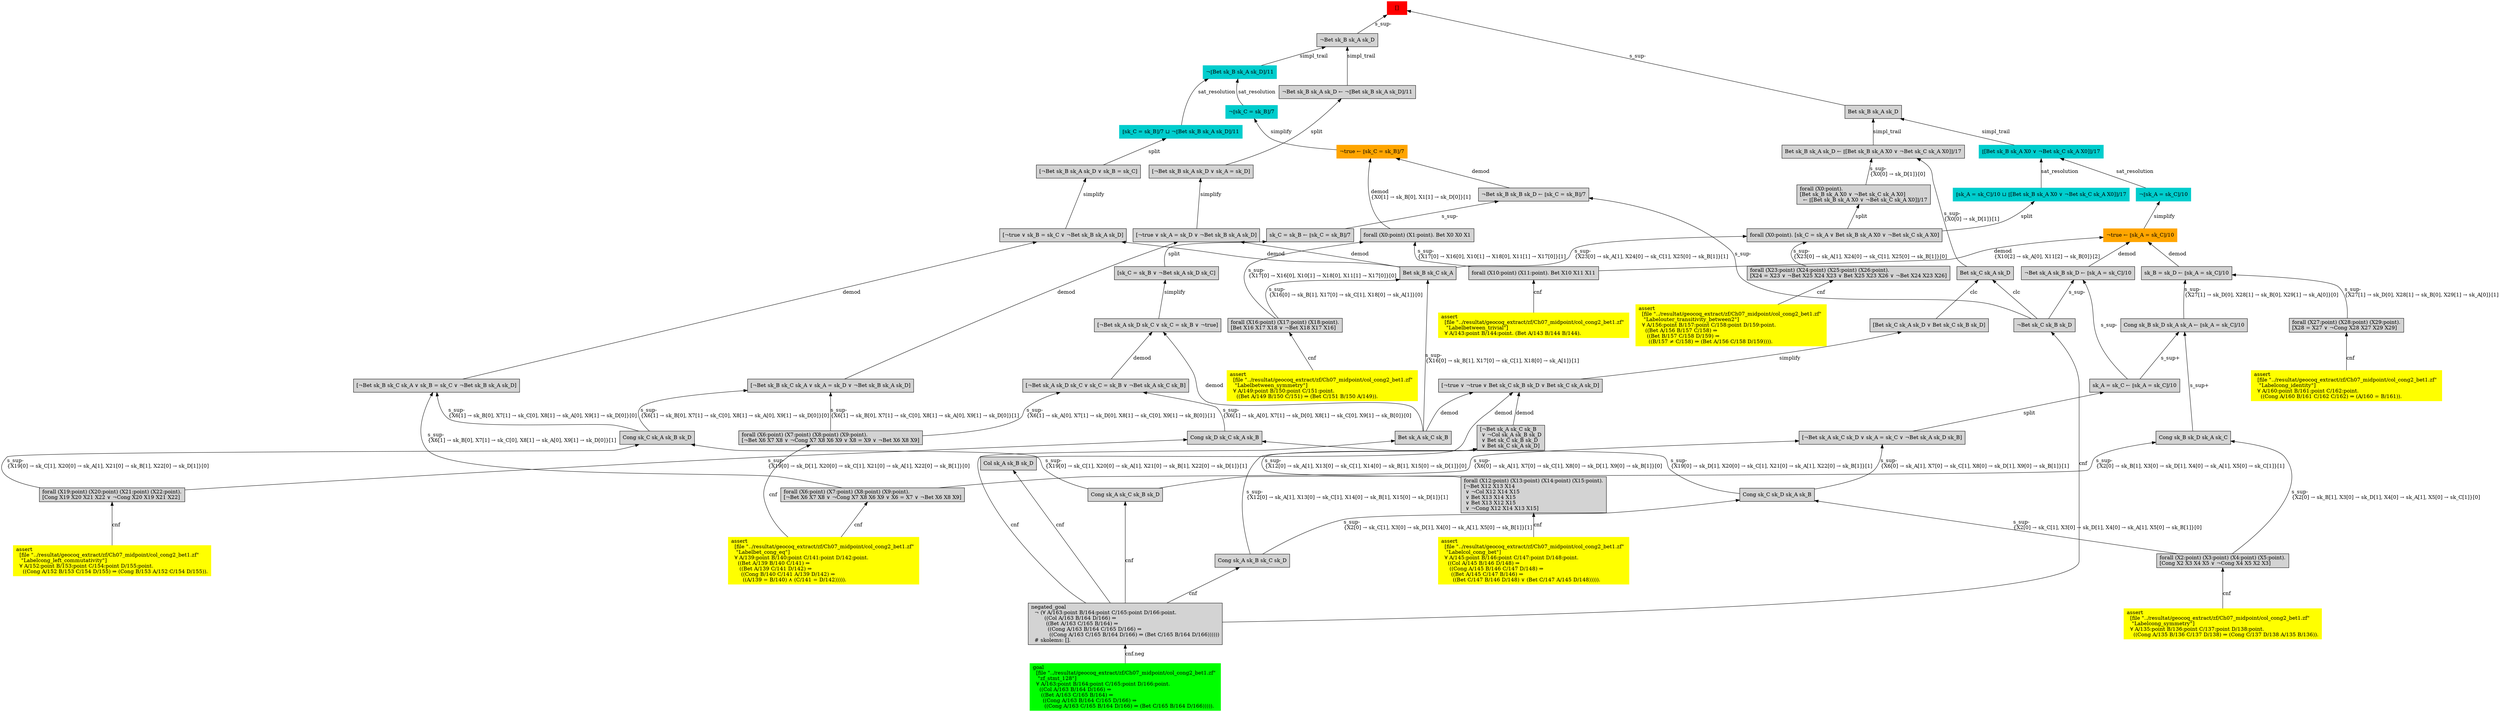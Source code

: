digraph "unsat_graph" {
  vertex_0 [color=red, label="[]", shape=box, style=filled];
  vertex_0 -> vertex_1 [label="s_sup-\l", dir="back"];
  vertex_1 [shape=box, label="¬Bet sk_B sk_A sk_D\l", style=filled];
  vertex_1 -> vertex_2 [label="simpl_trail", dir="back"];
  vertex_2 [color=cyan3, shape=box, label="¬⟦Bet sk_B sk_A sk_D⟧/11\l", style=filled];
  vertex_2 -> vertex_3 [label="sat_resolution", dir="back"];
  vertex_3 [color=cyan3, shape=box, label="¬⟦sk_C = sk_B⟧/7\l", style=filled];
  vertex_3 -> vertex_4 [label="simplify", dir="back"];
  vertex_4 [color=orange, shape=box, label="¬true ← ⟦sk_C = sk_B⟧/7\l", style=filled];
  vertex_4 -> vertex_5 [label="demod\l\{X0[1] → sk_B[0], X1[1] → sk_D[0]\}[1]\l", dir="back"];
  vertex_5 [shape=box, label="forall (X0:point) (X1:point). Bet X0 X0 X1\l", style=filled];
  vertex_5 -> vertex_6 [label="s_sup-\l\{X17[0] → X16[0], X10[1] → X18[0], X11[1] → X17[0]\}[0]\l", dir="back"];
  vertex_6 [shape=box, label="forall (X16:point) (X17:point) (X18:point).\l[Bet X16 X17 X18 ∨ ¬Bet X18 X17 X16]\l", style=filled];
  vertex_6 -> vertex_7 [label="cnf", dir="back"];
  vertex_7 [color=yellow, shape=box, label="assert\l  [file \"../resultat/geocoq_extract/zf/Ch07_midpoint/col_cong2_bet1.zf\" \l   \"Labelbetween_symmetry\"]\l  ∀ A/149:point B/150:point C/151:point.\l    ((Bet A/149 B/150 C/151) ⇒ (Bet C/151 B/150 A/149)).\l", style=filled];
  vertex_5 -> vertex_8 [label="s_sup-\l\{X17[0] → X16[0], X10[1] → X18[0], X11[1] → X17[0]\}[1]\l", dir="back"];
  vertex_8 [shape=box, label="forall (X10:point) (X11:point). Bet X10 X11 X11\l", style=filled];
  vertex_8 -> vertex_9 [label="cnf", dir="back"];
  vertex_9 [color=yellow, shape=box, label="assert\l  [file \"../resultat/geocoq_extract/zf/Ch07_midpoint/col_cong2_bet1.zf\" \l   \"Labelbetween_trivial\"]\l  ∀ A/143:point B/144:point. (Bet A/143 B/144 B/144).\l", style=filled];
  vertex_4 -> vertex_10 [label="demod", dir="back"];
  vertex_10 [shape=box, label="¬Bet sk_B sk_B sk_D ← ⟦sk_C = sk_B⟧/7\l", style=filled];
  vertex_10 -> vertex_11 [label="s_sup-\l", dir="back"];
  vertex_11 [shape=box, label="¬Bet sk_C sk_B sk_D\l", style=filled];
  vertex_11 -> vertex_12 [label="cnf", dir="back"];
  vertex_12 [shape=box, label="negated_goal\l  ¬ (∀ A/163:point B/164:point C/165:point D/166:point.\l        ((Col A/163 B/164 D/166) ⇒\l         ((Bet A/163 C/165 B/164) ⇒\l          ((Cong A/163 B/164 C/165 D/166) ⇒\l           ((Cong A/163 C/165 B/164 D/166) ⇒ (Bet C/165 B/164 D/166))))))\l  # skolems: [].\l", style=filled];
  vertex_12 -> vertex_13 [label="cnf.neg", dir="back"];
  vertex_13 [color=green, shape=box, label="goal\l  [file \"../resultat/geocoq_extract/zf/Ch07_midpoint/col_cong2_bet1.zf\" \l   \"zf_stmt_128\"]\l  ∀ A/163:point B/164:point C/165:point D/166:point.\l    ((Col A/163 B/164 D/166) ⇒\l     ((Bet A/163 C/165 B/164) ⇒\l      ((Cong A/163 B/164 C/165 D/166) ⇒\l       ((Cong A/163 C/165 B/164 D/166) ⇒ (Bet C/165 B/164 D/166))))).\l", style=filled];
  vertex_10 -> vertex_14 [label="s_sup-\l", dir="back"];
  vertex_14 [shape=box, label="sk_C = sk_B ← ⟦sk_C = sk_B⟧/7\l", style=filled];
  vertex_14 -> vertex_15 [label="split", dir="back"];
  vertex_15 [shape=box, label="[sk_C = sk_B ∨ ¬Bet sk_A sk_D sk_C]\l", style=filled];
  vertex_15 -> vertex_16 [label="simplify", dir="back"];
  vertex_16 [shape=box, label="[¬Bet sk_A sk_D sk_C ∨ sk_C = sk_B ∨ ¬true]\l", style=filled];
  vertex_16 -> vertex_17 [label="demod", dir="back"];
  vertex_17 [shape=box, label="Bet sk_A sk_C sk_B\l", style=filled];
  vertex_17 -> vertex_12 [label="cnf", dir="back"];
  vertex_16 -> vertex_18 [label="demod", dir="back"];
  vertex_18 [shape=box, label="[¬Bet sk_A sk_D sk_C ∨ sk_C = sk_B ∨ ¬Bet sk_A sk_C sk_B]\l", style=filled];
  vertex_18 -> vertex_19 [label="s_sup-\l\{X6[1] → sk_A[0], X7[1] → sk_D[0], X8[1] → sk_C[0], X9[1] → sk_B[0]\}[1]\l", dir="back"];
  vertex_19 [shape=box, label="forall (X6:point) (X7:point) (X8:point) (X9:point).\l[¬Bet X6 X7 X8 ∨ ¬Cong X7 X8 X6 X9 ∨ X8 = X9 ∨ ¬Bet X6 X8 X9]\l", style=filled];
  vertex_19 -> vertex_20 [label="cnf", dir="back"];
  vertex_20 [color=yellow, shape=box, label="assert\l  [file \"../resultat/geocoq_extract/zf/Ch07_midpoint/col_cong2_bet1.zf\" \l   \"Labelbet_cong_eq\"]\l  ∀ A/139:point B/140:point C/141:point D/142:point.\l    ((Bet A/139 B/140 C/141) ⇒\l     ((Bet A/139 C/141 D/142) ⇒\l      ((Cong B/140 C/141 A/139 D/142) ⇒\l       ((A/139 = B/140) ∧ (C/141 = D/142))))).\l", style=filled];
  vertex_18 -> vertex_21 [label="s_sup-\l\{X6[1] → sk_A[0], X7[1] → sk_D[0], X8[1] → sk_C[0], X9[1] → sk_B[0]\}[0]\l", dir="back"];
  vertex_21 [shape=box, label="Cong sk_D sk_C sk_A sk_B\l", style=filled];
  vertex_21 -> vertex_22 [label="s_sup-\l\{X19[0] → sk_D[1], X20[0] → sk_C[1], X21[0] → sk_A[1], X22[0] → sk_B[1]\}[0]\l", dir="back"];
  vertex_22 [shape=box, label="forall (X19:point) (X20:point) (X21:point) (X22:point).\l[Cong X19 X20 X21 X22 ∨ ¬Cong X20 X19 X21 X22]\l", style=filled];
  vertex_22 -> vertex_23 [label="cnf", dir="back"];
  vertex_23 [color=yellow, shape=box, label="assert\l  [file \"../resultat/geocoq_extract/zf/Ch07_midpoint/col_cong2_bet1.zf\" \l   \"Labelcong_left_commutativity\"]\l  ∀ A/152:point B/153:point C/154:point D/155:point.\l    ((Cong A/152 B/153 C/154 D/155) ⇒ (Cong B/153 A/152 C/154 D/155)).\l", style=filled];
  vertex_21 -> vertex_24 [label="s_sup-\l\{X19[0] → sk_D[1], X20[0] → sk_C[1], X21[0] → sk_A[1], X22[0] → sk_B[1]\}[1]\l", dir="back"];
  vertex_24 [shape=box, label="Cong sk_C sk_D sk_A sk_B\l", style=filled];
  vertex_24 -> vertex_25 [label="s_sup-\l\{X2[0] → sk_C[1], X3[0] → sk_D[1], X4[0] → sk_A[1], X5[0] → sk_B[1]\}[0]\l", dir="back"];
  vertex_25 [shape=box, label="forall (X2:point) (X3:point) (X4:point) (X5:point).\l[Cong X2 X3 X4 X5 ∨ ¬Cong X4 X5 X2 X3]\l", style=filled];
  vertex_25 -> vertex_26 [label="cnf", dir="back"];
  vertex_26 [color=yellow, shape=box, label="assert\l  [file \"../resultat/geocoq_extract/zf/Ch07_midpoint/col_cong2_bet1.zf\" \l   \"Labelcong_symmetry\"]\l  ∀ A/135:point B/136:point C/137:point D/138:point.\l    ((Cong A/135 B/136 C/137 D/138) ⇒ (Cong C/137 D/138 A/135 B/136)).\l", style=filled];
  vertex_24 -> vertex_27 [label="s_sup-\l\{X2[0] → sk_C[1], X3[0] → sk_D[1], X4[0] → sk_A[1], X5[0] → sk_B[1]\}[1]\l", dir="back"];
  vertex_27 [shape=box, label="Cong sk_A sk_B sk_C sk_D\l", style=filled];
  vertex_27 -> vertex_12 [label="cnf", dir="back"];
  vertex_2 -> vertex_28 [label="sat_resolution", dir="back"];
  vertex_28 [color=cyan3, shape=box, label="⟦sk_C = sk_B⟧/7 ⊔ ¬⟦Bet sk_B sk_A sk_D⟧/11\l", style=filled];
  vertex_28 -> vertex_29 [label="split", dir="back"];
  vertex_29 [shape=box, label="[¬Bet sk_B sk_A sk_D ∨ sk_B = sk_C]\l", style=filled];
  vertex_29 -> vertex_30 [label="simplify", dir="back"];
  vertex_30 [shape=box, label="[¬true ∨ sk_B = sk_C ∨ ¬Bet sk_B sk_A sk_D]\l", style=filled];
  vertex_30 -> vertex_31 [label="demod", dir="back"];
  vertex_31 [shape=box, label="Bet sk_B sk_C sk_A\l", style=filled];
  vertex_31 -> vertex_6 [label="s_sup-\l\{X16[0] → sk_B[1], X17[0] → sk_C[1], X18[0] → sk_A[1]\}[0]\l", dir="back"];
  vertex_31 -> vertex_17 [label="s_sup-\l\{X16[0] → sk_B[1], X17[0] → sk_C[1], X18[0] → sk_A[1]\}[1]\l", dir="back"];
  vertex_30 -> vertex_32 [label="demod", dir="back"];
  vertex_32 [shape=box, label="[¬Bet sk_B sk_C sk_A ∨ sk_B = sk_C ∨ ¬Bet sk_B sk_A sk_D]\l", style=filled];
  vertex_32 -> vertex_33 [label="s_sup-\l\{X6[1] → sk_B[0], X7[1] → sk_C[0], X8[1] → sk_A[0], X9[1] → sk_D[0]\}[1]\l", dir="back"];
  vertex_33 [shape=box, label="forall (X6:point) (X7:point) (X8:point) (X9:point).\l[¬Bet X6 X7 X8 ∨ ¬Cong X7 X8 X6 X9 ∨ X6 = X7 ∨ ¬Bet X6 X8 X9]\l", style=filled];
  vertex_33 -> vertex_20 [label="cnf", dir="back"];
  vertex_32 -> vertex_34 [label="s_sup-\l\{X6[1] → sk_B[0], X7[1] → sk_C[0], X8[1] → sk_A[0], X9[1] → sk_D[0]\}[0]\l", dir="back"];
  vertex_34 [shape=box, label="Cong sk_C sk_A sk_B sk_D\l", style=filled];
  vertex_34 -> vertex_22 [label="s_sup-\l\{X19[0] → sk_C[1], X20[0] → sk_A[1], X21[0] → sk_B[1], X22[0] → sk_D[1]\}[0]\l", dir="back"];
  vertex_34 -> vertex_35 [label="s_sup-\l\{X19[0] → sk_C[1], X20[0] → sk_A[1], X21[0] → sk_B[1], X22[0] → sk_D[1]\}[1]\l", dir="back"];
  vertex_35 [shape=box, label="Cong sk_A sk_C sk_B sk_D\l", style=filled];
  vertex_35 -> vertex_12 [label="cnf", dir="back"];
  vertex_1 -> vertex_36 [label="simpl_trail", dir="back"];
  vertex_36 [shape=box, label="¬Bet sk_B sk_A sk_D ← ¬⟦Bet sk_B sk_A sk_D⟧/11\l", style=filled];
  vertex_36 -> vertex_37 [label="split", dir="back"];
  vertex_37 [shape=box, label="[¬Bet sk_B sk_A sk_D ∨ sk_A = sk_D]\l", style=filled];
  vertex_37 -> vertex_38 [label="simplify", dir="back"];
  vertex_38 [shape=box, label="[¬true ∨ sk_A = sk_D ∨ ¬Bet sk_B sk_A sk_D]\l", style=filled];
  vertex_38 -> vertex_31 [label="demod", dir="back"];
  vertex_38 -> vertex_39 [label="demod", dir="back"];
  vertex_39 [shape=box, label="[¬Bet sk_B sk_C sk_A ∨ sk_A = sk_D ∨ ¬Bet sk_B sk_A sk_D]\l", style=filled];
  vertex_39 -> vertex_19 [label="s_sup-\l\{X6[1] → sk_B[0], X7[1] → sk_C[0], X8[1] → sk_A[0], X9[1] → sk_D[0]\}[1]\l", dir="back"];
  vertex_39 -> vertex_34 [label="s_sup-\l\{X6[1] → sk_B[0], X7[1] → sk_C[0], X8[1] → sk_A[0], X9[1] → sk_D[0]\}[0]\l", dir="back"];
  vertex_0 -> vertex_40 [label="s_sup-\l", dir="back"];
  vertex_40 [shape=box, label="Bet sk_B sk_A sk_D\l", style=filled];
  vertex_40 -> vertex_41 [label="simpl_trail", dir="back"];
  vertex_41 [color=cyan3, shape=box, label="⟦[Bet sk_B sk_A X0 ∨ ¬Bet sk_C sk_A X0]⟧/17\l", style=filled];
  vertex_41 -> vertex_42 [label="sat_resolution", dir="back"];
  vertex_42 [color=cyan3, shape=box, label="¬⟦sk_A = sk_C⟧/10\l", style=filled];
  vertex_42 -> vertex_43 [label="simplify", dir="back"];
  vertex_43 [color=orange, shape=box, label="¬true ← ⟦sk_A = sk_C⟧/10\l", style=filled];
  vertex_43 -> vertex_8 [label="demod\l\{X10[2] → sk_A[0], X11[2] → sk_B[0]\}[2]\l", dir="back"];
  vertex_43 -> vertex_44 [label="demod", dir="back"];
  vertex_44 [shape=box, label="sk_B = sk_D ← ⟦sk_A = sk_C⟧/10\l", style=filled];
  vertex_44 -> vertex_45 [label="s_sup-\l\{X27[1] → sk_D[0], X28[1] → sk_B[0], X29[1] → sk_A[0]\}[1]\l", dir="back"];
  vertex_45 [shape=box, label="forall (X27:point) (X28:point) (X29:point).\l[X28 = X27 ∨ ¬Cong X28 X27 X29 X29]\l", style=filled];
  vertex_45 -> vertex_46 [label="cnf", dir="back"];
  vertex_46 [color=yellow, shape=box, label="assert\l  [file \"../resultat/geocoq_extract/zf/Ch07_midpoint/col_cong2_bet1.zf\" \l   \"Labelcong_identity\"]\l  ∀ A/160:point B/161:point C/162:point.\l    ((Cong A/160 B/161 C/162 C/162) ⇒ (A/160 = B/161)).\l", style=filled];
  vertex_44 -> vertex_47 [label="s_sup-\l\{X27[1] → sk_D[0], X28[1] → sk_B[0], X29[1] → sk_A[0]\}[0]\l", dir="back"];
  vertex_47 [shape=box, label="Cong sk_B sk_D sk_A sk_A ← ⟦sk_A = sk_C⟧/10\l", style=filled];
  vertex_47 -> vertex_48 [label="s_sup+\l", dir="back"];
  vertex_48 [shape=box, label="Cong sk_B sk_D sk_A sk_C\l", style=filled];
  vertex_48 -> vertex_25 [label="s_sup-\l\{X2[0] → sk_B[1], X3[0] → sk_D[1], X4[0] → sk_A[1], X5[0] → sk_C[1]\}[0]\l", dir="back"];
  vertex_48 -> vertex_35 [label="s_sup-\l\{X2[0] → sk_B[1], X3[0] → sk_D[1], X4[0] → sk_A[1], X5[0] → sk_C[1]\}[1]\l", dir="back"];
  vertex_47 -> vertex_49 [label="s_sup+\l", dir="back"];
  vertex_49 [shape=box, label="sk_A = sk_C ← ⟦sk_A = sk_C⟧/10\l", style=filled];
  vertex_49 -> vertex_50 [label="split", dir="back"];
  vertex_50 [shape=box, label="[¬Bet sk_A sk_C sk_D ∨ sk_A = sk_C ∨ ¬Bet sk_A sk_D sk_B]\l", style=filled];
  vertex_50 -> vertex_33 [label="s_sup-\l\{X6[0] → sk_A[1], X7[0] → sk_C[1], X8[0] → sk_D[1], X9[0] → sk_B[1]\}[0]\l", dir="back"];
  vertex_50 -> vertex_24 [label="s_sup-\l\{X6[0] → sk_A[1], X7[0] → sk_C[1], X8[0] → sk_D[1], X9[0] → sk_B[1]\}[1]\l", dir="back"];
  vertex_43 -> vertex_51 [label="demod", dir="back"];
  vertex_51 [shape=box, label="¬Bet sk_A sk_B sk_D ← ⟦sk_A = sk_C⟧/10\l", style=filled];
  vertex_51 -> vertex_11 [label="s_sup-\l", dir="back"];
  vertex_51 -> vertex_49 [label="s_sup-\l", dir="back"];
  vertex_41 -> vertex_52 [label="sat_resolution", dir="back"];
  vertex_52 [color=cyan3, shape=box, label="⟦sk_A = sk_C⟧/10 ⊔ ⟦[Bet sk_B sk_A X0 ∨ ¬Bet sk_C sk_A X0]⟧/17\l", style=filled];
  vertex_52 -> vertex_53 [label="split", dir="back"];
  vertex_53 [shape=box, label="forall (X0:point). [sk_C = sk_A ∨ Bet sk_B sk_A X0 ∨ ¬Bet sk_C sk_A X0]\l", style=filled];
  vertex_53 -> vertex_54 [label="s_sup-\l\{X23[0] → sk_A[1], X24[0] → sk_C[1], X25[0] → sk_B[1]\}[0]\l", dir="back"];
  vertex_54 [shape=box, label="forall (X23:point) (X24:point) (X25:point) (X26:point).\l[X24 = X23 ∨ ¬Bet X25 X24 X23 ∨ Bet X25 X23 X26 ∨ ¬Bet X24 X23 X26]\l", style=filled];
  vertex_54 -> vertex_55 [label="cnf", dir="back"];
  vertex_55 [color=yellow, shape=box, label="assert\l  [file \"../resultat/geocoq_extract/zf/Ch07_midpoint/col_cong2_bet1.zf\" \l   \"Labelouter_transitivity_between2\"]\l  ∀ A/156:point B/157:point C/158:point D/159:point.\l    ((Bet A/156 B/157 C/158) ⇒\l     ((Bet B/157 C/158 D/159) ⇒\l      ((B/157 ≠ C/158) ⇒ (Bet A/156 C/158 D/159)))).\l", style=filled];
  vertex_53 -> vertex_31 [label="s_sup-\l\{X23[0] → sk_A[1], X24[0] → sk_C[1], X25[0] → sk_B[1]\}[1]\l", dir="back"];
  vertex_40 -> vertex_56 [label="simpl_trail", dir="back"];
  vertex_56 [shape=box, label="Bet sk_B sk_A sk_D ← ⟦[Bet sk_B sk_A X0 ∨ ¬Bet sk_C sk_A X0]⟧/17\l", style=filled];
  vertex_56 -> vertex_57 [label="s_sup-\l\{X0[0] → sk_D[1]\}[0]\l", dir="back"];
  vertex_57 [shape=box, label="forall (X0:point).\l[Bet sk_B sk_A X0 ∨ ¬Bet sk_C sk_A X0]\l  ← ⟦[Bet sk_B sk_A X0 ∨ ¬Bet sk_C sk_A X0]⟧/17\l", style=filled];
  vertex_57 -> vertex_53 [label="split", dir="back"];
  vertex_56 -> vertex_58 [label="s_sup-\l\{X0[0] → sk_D[1]\}[1]\l", dir="back"];
  vertex_58 [shape=box, label="Bet sk_C sk_A sk_D\l", style=filled];
  vertex_58 -> vertex_11 [label="clc", dir="back"];
  vertex_58 -> vertex_59 [label="clc", dir="back"];
  vertex_59 [shape=box, label="[Bet sk_C sk_A sk_D ∨ Bet sk_C sk_B sk_D]\l", style=filled];
  vertex_59 -> vertex_60 [label="simplify", dir="back"];
  vertex_60 [shape=box, label="[¬true ∨ ¬true ∨ Bet sk_C sk_B sk_D ∨ Bet sk_C sk_A sk_D]\l", style=filled];
  vertex_60 -> vertex_61 [label="demod", dir="back"];
  vertex_61 [shape=box, label="Col sk_A sk_B sk_D\l", style=filled];
  vertex_61 -> vertex_12 [label="cnf", dir="back"];
  vertex_60 -> vertex_17 [label="demod", dir="back"];
  vertex_60 -> vertex_62 [label="demod", dir="back"];
  vertex_62 [shape=box, label="[¬Bet sk_A sk_C sk_B\l ∨ ¬Col sk_A sk_B sk_D\l ∨ Bet sk_C sk_B sk_D\l ∨ Bet sk_C sk_A sk_D]\l", style=filled];
  vertex_62 -> vertex_63 [label="s_sup-\l\{X12[0] → sk_A[1], X13[0] → sk_C[1], X14[0] → sk_B[1], X15[0] → sk_D[1]\}[0]\l", dir="back"];
  vertex_63 [shape=box, label="forall (X12:point) (X13:point) (X14:point) (X15:point).\l[¬Bet X12 X13 X14\l ∨ ¬Col X12 X14 X15\l ∨ Bet X13 X14 X15\l ∨ Bet X13 X12 X15\l ∨ ¬Cong X12 X14 X13 X15]\l", style=filled];
  vertex_63 -> vertex_64 [label="cnf", dir="back"];
  vertex_64 [color=yellow, shape=box, label="assert\l  [file \"../resultat/geocoq_extract/zf/Ch07_midpoint/col_cong2_bet1.zf\" \l   \"Labelcol_cong_bet\"]\l  ∀ A/145:point B/146:point C/147:point D/148:point.\l    ((Col A/145 B/146 D/148) ⇒\l     ((Cong A/145 B/146 C/147 D/148) ⇒\l      ((Bet A/145 C/147 B/146) ⇒\l       ((Bet C/147 B/146 D/148) ∨ (Bet C/147 A/145 D/148))))).\l", style=filled];
  vertex_62 -> vertex_27 [label="s_sup-\l\{X12[0] → sk_A[1], X13[0] → sk_C[1], X14[0] → sk_B[1], X15[0] → sk_D[1]\}[1]\l", dir="back"];
  }


